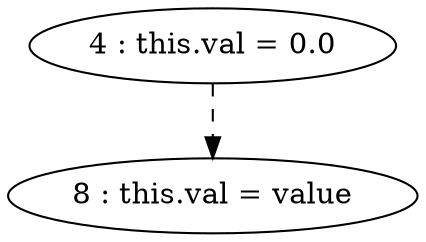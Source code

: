 digraph G {
"4 : this.val = 0.0"
"4 : this.val = 0.0" -> "8 : this.val = value" [style=dashed]
"8 : this.val = value"
}